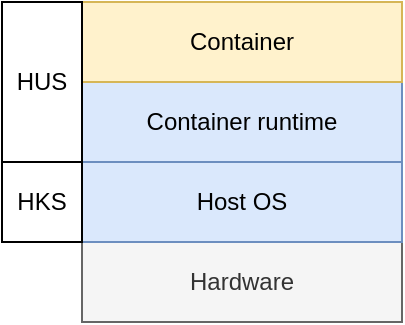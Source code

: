 <mxfile version="13.8.6"><diagram id="vfFkll4_znfUiC_O59FA" name="Page-1"><mxGraphModel dx="1422" dy="743" grid="1" gridSize="10" guides="1" tooltips="1" connect="1" arrows="1" fold="1" page="1" pageScale="1" pageWidth="850" pageHeight="1100" math="0" shadow="0"><root><mxCell id="0"/><mxCell id="1" parent="0"/><mxCell id="p3sUga53ZY2i2j3MXEkg-13" value="Hardware" style="rounded=0;whiteSpace=wrap;html=1;fillColor=#f5f5f5;strokeColor=#666666;fontColor=#333333;" parent="1" vertex="1"><mxGeometry x="360" y="200" width="160" height="40" as="geometry"/></mxCell><mxCell id="p3sUga53ZY2i2j3MXEkg-14" value="Host OS" style="rounded=0;whiteSpace=wrap;html=1;fillColor=#dae8fc;strokeColor=#6c8ebf;" parent="1" vertex="1"><mxGeometry x="360" y="160" width="160" height="40" as="geometry"/></mxCell><mxCell id="p3sUga53ZY2i2j3MXEkg-15" value="Container runtime" style="rounded=0;whiteSpace=wrap;html=1;fillColor=#dae8fc;strokeColor=#6c8ebf;" parent="1" vertex="1"><mxGeometry x="360" y="120" width="160" height="40" as="geometry"/></mxCell><mxCell id="p3sUga53ZY2i2j3MXEkg-16" value="Container" style="rounded=0;whiteSpace=wrap;html=1;fillColor=#fff2cc;strokeColor=#d6b656;" parent="1" vertex="1"><mxGeometry x="360" y="80" width="160" height="40" as="geometry"/></mxCell><mxCell id="p3sUga53ZY2i2j3MXEkg-25" value="HKS" style="rounded=0;whiteSpace=wrap;html=1;fillColor=#FFFFFF;" parent="1" vertex="1"><mxGeometry x="320" y="160" width="40" height="40" as="geometry"/></mxCell><mxCell id="p3sUga53ZY2i2j3MXEkg-26" value="HUS" style="rounded=0;whiteSpace=wrap;html=1;fillColor=#FFFFFF;" parent="1" vertex="1"><mxGeometry x="320" y="80" width="40" height="80" as="geometry"/></mxCell></root></mxGraphModel></diagram></mxfile>